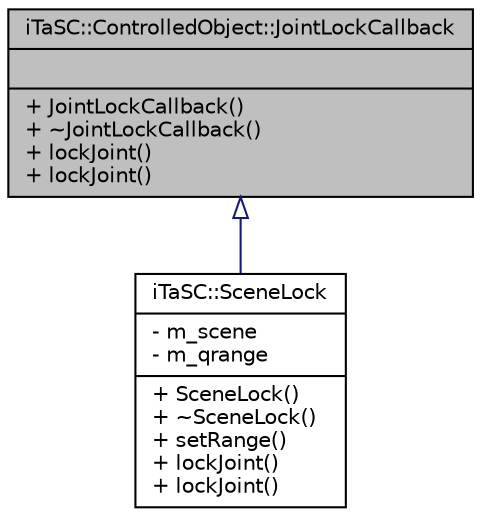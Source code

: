 digraph G
{
  edge [fontname="Helvetica",fontsize="10",labelfontname="Helvetica",labelfontsize="10"];
  node [fontname="Helvetica",fontsize="10",shape=record];
  Node1 [label="{iTaSC::ControlledObject::JointLockCallback\n||+ JointLockCallback()\l+ ~JointLockCallback()\l+ lockJoint()\l+ lockJoint()\l}",height=0.2,width=0.4,color="black", fillcolor="grey75", style="filled" fontcolor="black"];
  Node1 -> Node2 [dir=back,color="midnightblue",fontsize="10",style="solid",arrowtail="empty",fontname="Helvetica"];
  Node2 [label="{iTaSC::SceneLock\n|- m_scene\l- m_qrange\l|+ SceneLock()\l+ ~SceneLock()\l+ setRange()\l+ lockJoint()\l+ lockJoint()\l}",height=0.2,width=0.4,color="black", fillcolor="white", style="filled",URL="$d7/da2/classiTaSC_1_1SceneLock.html"];
}
